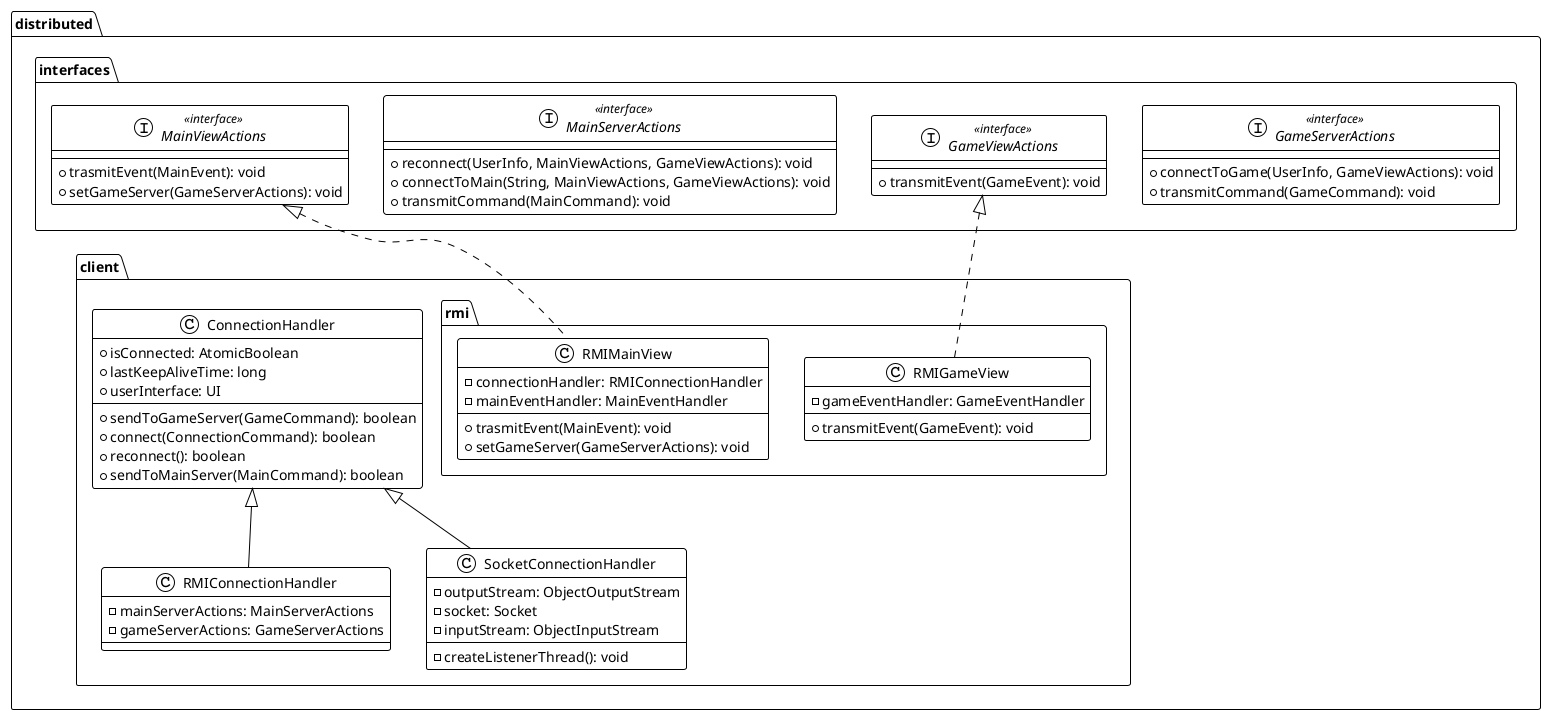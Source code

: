 @startuml
!theme plain
top to bottom direction

package "distributed" {

    package "interfaces" {

        interface GameServerActions << interface >> {
            + connectToGame(UserInfo, GameViewActions): void
            + transmitCommand(GameCommand): void
        }
        interface GameViewActions << interface >> {
            + transmitEvent(GameEvent): void
        }
        interface MainServerActions << interface >> {
            + reconnect(UserInfo, MainViewActions, GameViewActions): void
            + connectToMain(String, MainViewActions, GameViewActions): void
            + transmitCommand(MainCommand): void
        }
        interface MainViewActions << interface >> {
            + trasmitEvent(MainEvent): void
            + setGameServer(GameServerActions): void
        }

    }

    package "client" {

        package "rmi" {

            class RMIGameView implements distributed.interfaces.GameViewActions {
                - gameEventHandler: GameEventHandler
                + transmitEvent(GameEvent): void
            }
            class RMIMainView implements distributed.interfaces.MainViewActions {
                - connectionHandler: RMIConnectionHandler
                - mainEventHandler: MainEventHandler
                + trasmitEvent(MainEvent): void
                + setGameServer(GameServerActions): void
            }

        }

        class ConnectionHandler {
            + isConnected: AtomicBoolean
            + lastKeepAliveTime: long
            + userInterface: UI
            + sendToGameServer(GameCommand): boolean
            + connect(ConnectionCommand): boolean
            + reconnect(): boolean
            + sendToMainServer(MainCommand): boolean
        }

        class RMIConnectionHandler extends ConnectionHandler {
            - mainServerActions: MainServerActions
            - gameServerActions: GameServerActions
        }
        class SocketConnectionHandler extends ConnectionHandler {
            - outputStream: ObjectOutputStream
            - socket: Socket
            - inputStream: ObjectInputStream
            - createListenerThread(): void
        }

    }

}

@enduml
